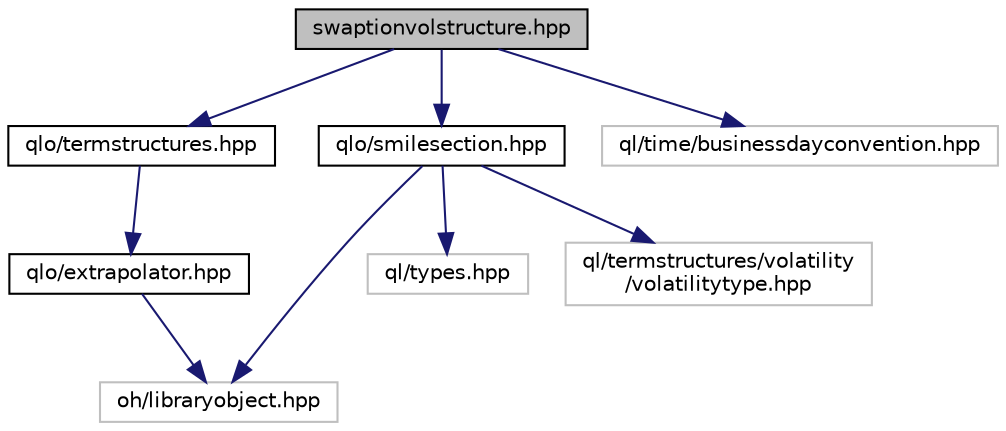 digraph "swaptionvolstructure.hpp"
{
  edge [fontname="Helvetica",fontsize="10",labelfontname="Helvetica",labelfontsize="10"];
  node [fontname="Helvetica",fontsize="10",shape=record];
  Node0 [label="swaptionvolstructure.hpp",height=0.2,width=0.4,color="black", fillcolor="grey75", style="filled", fontcolor="black"];
  Node0 -> Node1 [color="midnightblue",fontsize="10",style="solid",fontname="Helvetica"];
  Node1 [label="qlo/termstructures.hpp",height=0.2,width=0.4,color="black", fillcolor="white", style="filled",URL="$termstructures_8hpp.html"];
  Node1 -> Node2 [color="midnightblue",fontsize="10",style="solid",fontname="Helvetica"];
  Node2 [label="qlo/extrapolator.hpp",height=0.2,width=0.4,color="black", fillcolor="white", style="filled",URL="$extrapolator_8hpp.html"];
  Node2 -> Node3 [color="midnightblue",fontsize="10",style="solid",fontname="Helvetica"];
  Node3 [label="oh/libraryobject.hpp",height=0.2,width=0.4,color="grey75", fillcolor="white", style="filled"];
  Node0 -> Node4 [color="midnightblue",fontsize="10",style="solid",fontname="Helvetica"];
  Node4 [label="qlo/smilesection.hpp",height=0.2,width=0.4,color="black", fillcolor="white", style="filled",URL="$smilesection_8hpp.html"];
  Node4 -> Node3 [color="midnightblue",fontsize="10",style="solid",fontname="Helvetica"];
  Node4 -> Node5 [color="midnightblue",fontsize="10",style="solid",fontname="Helvetica"];
  Node5 [label="ql/types.hpp",height=0.2,width=0.4,color="grey75", fillcolor="white", style="filled"];
  Node4 -> Node6 [color="midnightblue",fontsize="10",style="solid",fontname="Helvetica"];
  Node6 [label="ql/termstructures/volatility\l/volatilitytype.hpp",height=0.2,width=0.4,color="grey75", fillcolor="white", style="filled"];
  Node0 -> Node7 [color="midnightblue",fontsize="10",style="solid",fontname="Helvetica"];
  Node7 [label="ql/time/businessdayconvention.hpp",height=0.2,width=0.4,color="grey75", fillcolor="white", style="filled"];
}

